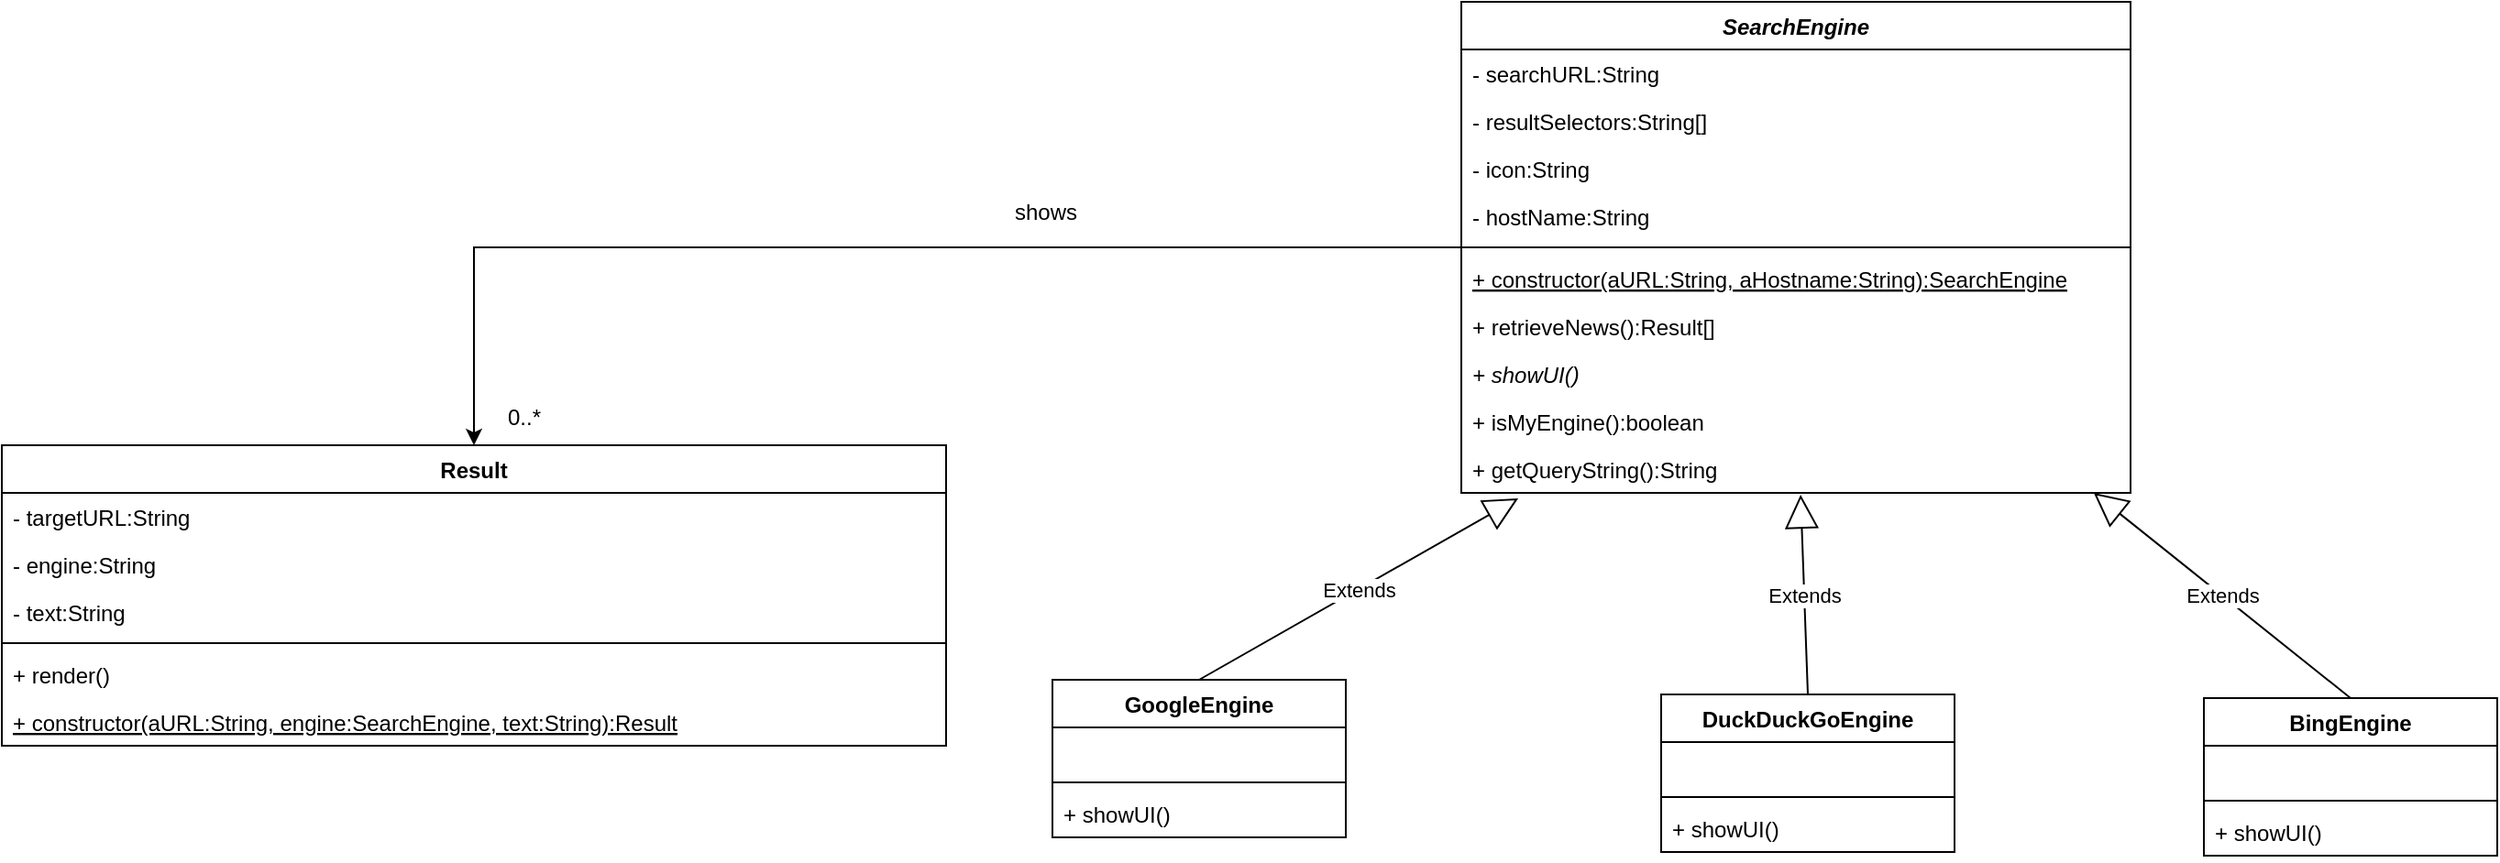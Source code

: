 <mxfile version="13.6.10" type="device"><diagram id="B3nv6Ehjev0iFJMQ9zXr" name="Page-1"><mxGraphModel dx="868" dy="882" grid="0" gridSize="10" guides="1" tooltips="1" connect="1" arrows="1" fold="1" page="0" pageScale="1" pageWidth="827" pageHeight="1169" math="0" shadow="0"><root><mxCell id="0"/><mxCell id="1" parent="0"/><mxCell id="i3_Zx9ogOx5QXkzVHU4M-1" value="Result" style="swimlane;fontStyle=1;align=center;verticalAlign=top;childLayout=stackLayout;horizontal=1;startSize=26;horizontalStack=0;resizeParent=1;resizeParentMax=0;resizeLast=0;collapsible=1;marginBottom=0;" vertex="1" parent="1"><mxGeometry x="173" y="148" width="515" height="164" as="geometry"/></mxCell><mxCell id="i3_Zx9ogOx5QXkzVHU4M-2" value="- targetURL:String" style="text;strokeColor=none;fillColor=none;align=left;verticalAlign=top;spacingLeft=4;spacingRight=4;overflow=hidden;rotatable=0;points=[[0,0.5],[1,0.5]];portConstraint=eastwest;" vertex="1" parent="i3_Zx9ogOx5QXkzVHU4M-1"><mxGeometry y="26" width="515" height="26" as="geometry"/></mxCell><mxCell id="i3_Zx9ogOx5QXkzVHU4M-6" value="- engine:String" style="text;strokeColor=none;fillColor=none;align=left;verticalAlign=top;spacingLeft=4;spacingRight=4;overflow=hidden;rotatable=0;points=[[0,0.5],[1,0.5]];portConstraint=eastwest;" vertex="1" parent="i3_Zx9ogOx5QXkzVHU4M-1"><mxGeometry y="52" width="515" height="26" as="geometry"/></mxCell><mxCell id="i3_Zx9ogOx5QXkzVHU4M-7" value="- text:String" style="text;strokeColor=none;fillColor=none;align=left;verticalAlign=top;spacingLeft=4;spacingRight=4;overflow=hidden;rotatable=0;points=[[0,0.5],[1,0.5]];portConstraint=eastwest;" vertex="1" parent="i3_Zx9ogOx5QXkzVHU4M-1"><mxGeometry y="78" width="515" height="26" as="geometry"/></mxCell><mxCell id="i3_Zx9ogOx5QXkzVHU4M-3" value="" style="line;strokeWidth=1;fillColor=none;align=left;verticalAlign=middle;spacingTop=-1;spacingLeft=3;spacingRight=3;rotatable=0;labelPosition=right;points=[];portConstraint=eastwest;" vertex="1" parent="i3_Zx9ogOx5QXkzVHU4M-1"><mxGeometry y="104" width="515" height="8" as="geometry"/></mxCell><mxCell id="i3_Zx9ogOx5QXkzVHU4M-8" value="+ render()" style="text;strokeColor=none;fillColor=none;align=left;verticalAlign=top;spacingLeft=4;spacingRight=4;overflow=hidden;rotatable=0;points=[[0,0.5],[1,0.5]];portConstraint=eastwest;" vertex="1" parent="i3_Zx9ogOx5QXkzVHU4M-1"><mxGeometry y="112" width="515" height="26" as="geometry"/></mxCell><mxCell id="i3_Zx9ogOx5QXkzVHU4M-4" value="+ constructor(aURL:String, engine:SearchEngine, text:String):Result" style="text;strokeColor=none;fillColor=none;align=left;verticalAlign=top;spacingLeft=4;spacingRight=4;overflow=hidden;rotatable=0;points=[[0,0.5],[1,0.5]];portConstraint=eastwest;fontStyle=4" vertex="1" parent="i3_Zx9ogOx5QXkzVHU4M-1"><mxGeometry y="138" width="515" height="26" as="geometry"/></mxCell><mxCell id="i3_Zx9ogOx5QXkzVHU4M-16" style="edgeStyle=orthogonalEdgeStyle;rounded=0;orthogonalLoop=1;jettySize=auto;html=1;entryX=0.5;entryY=0;entryDx=0;entryDy=0;" edge="1" parent="1" source="i3_Zx9ogOx5QXkzVHU4M-9" target="i3_Zx9ogOx5QXkzVHU4M-1"><mxGeometry relative="1" as="geometry"/></mxCell><mxCell id="i3_Zx9ogOx5QXkzVHU4M-17" value="shows" style="text;html=1;strokeColor=none;fillColor=none;align=center;verticalAlign=middle;whiteSpace=wrap;rounded=0;" vertex="1" parent="1"><mxGeometry x="675" y="11" width="135" height="20" as="geometry"/></mxCell><mxCell id="i3_Zx9ogOx5QXkzVHU4M-18" value="0..*" style="text;html=1;strokeColor=none;fillColor=none;align=center;verticalAlign=middle;whiteSpace=wrap;rounded=0;" vertex="1" parent="1"><mxGeometry x="438" y="123" width="40" height="20" as="geometry"/></mxCell><mxCell id="i3_Zx9ogOx5QXkzVHU4M-23" value="GoogleEngine" style="swimlane;fontStyle=1;align=center;verticalAlign=top;childLayout=stackLayout;horizontal=1;startSize=26;horizontalStack=0;resizeParent=1;resizeParentMax=0;resizeLast=0;collapsible=1;marginBottom=0;" vertex="1" parent="1"><mxGeometry x="746" y="276" width="160" height="86" as="geometry"/></mxCell><mxCell id="i3_Zx9ogOx5QXkzVHU4M-24" value=" " style="text;strokeColor=none;fillColor=none;align=left;verticalAlign=top;spacingLeft=4;spacingRight=4;overflow=hidden;rotatable=0;points=[[0,0.5],[1,0.5]];portConstraint=eastwest;" vertex="1" parent="i3_Zx9ogOx5QXkzVHU4M-23"><mxGeometry y="26" width="160" height="26" as="geometry"/></mxCell><mxCell id="i3_Zx9ogOx5QXkzVHU4M-25" value="" style="line;strokeWidth=1;fillColor=none;align=left;verticalAlign=middle;spacingTop=-1;spacingLeft=3;spacingRight=3;rotatable=0;labelPosition=right;points=[];portConstraint=eastwest;" vertex="1" parent="i3_Zx9ogOx5QXkzVHU4M-23"><mxGeometry y="52" width="160" height="8" as="geometry"/></mxCell><mxCell id="i3_Zx9ogOx5QXkzVHU4M-26" value="+ showUI()" style="text;strokeColor=none;fillColor=none;align=left;verticalAlign=top;spacingLeft=4;spacingRight=4;overflow=hidden;rotatable=0;points=[[0,0.5],[1,0.5]];portConstraint=eastwest;" vertex="1" parent="i3_Zx9ogOx5QXkzVHU4M-23"><mxGeometry y="60" width="160" height="26" as="geometry"/></mxCell><mxCell id="i3_Zx9ogOx5QXkzVHU4M-27" value="Extends" style="endArrow=block;endSize=16;endFill=0;html=1;exitX=0.5;exitY=0;exitDx=0;exitDy=0;entryX=0.085;entryY=1.115;entryDx=0;entryDy=0;entryPerimeter=0;" edge="1" parent="1" source="i3_Zx9ogOx5QXkzVHU4M-23" target="i3_Zx9ogOx5QXkzVHU4M-19"><mxGeometry width="160" relative="1" as="geometry"><mxPoint x="816" y="163" as="sourcePoint"/><mxPoint x="976" y="163" as="targetPoint"/></mxGeometry></mxCell><mxCell id="i3_Zx9ogOx5QXkzVHU4M-32" value="Extends" style="endArrow=block;endSize=16;endFill=0;html=1;entryX=0.507;entryY=1.038;entryDx=0;entryDy=0;entryPerimeter=0;exitX=0.5;exitY=0;exitDx=0;exitDy=0;" edge="1" parent="1" source="i3_Zx9ogOx5QXkzVHU4M-28" target="i3_Zx9ogOx5QXkzVHU4M-19"><mxGeometry width="160" relative="1" as="geometry"><mxPoint x="841" y="285" as="sourcePoint"/><mxPoint x="1001" y="285" as="targetPoint"/></mxGeometry></mxCell><mxCell id="i3_Zx9ogOx5QXkzVHU4M-28" value="DuckDuckGoEngine" style="swimlane;fontStyle=1;align=center;verticalAlign=top;childLayout=stackLayout;horizontal=1;startSize=26;horizontalStack=0;resizeParent=1;resizeParentMax=0;resizeLast=0;collapsible=1;marginBottom=0;" vertex="1" parent="1"><mxGeometry x="1078" y="284" width="160" height="86" as="geometry"/></mxCell><mxCell id="i3_Zx9ogOx5QXkzVHU4M-29" value=" " style="text;strokeColor=none;fillColor=none;align=left;verticalAlign=top;spacingLeft=4;spacingRight=4;overflow=hidden;rotatable=0;points=[[0,0.5],[1,0.5]];portConstraint=eastwest;" vertex="1" parent="i3_Zx9ogOx5QXkzVHU4M-28"><mxGeometry y="26" width="160" height="26" as="geometry"/></mxCell><mxCell id="i3_Zx9ogOx5QXkzVHU4M-30" value="" style="line;strokeWidth=1;fillColor=none;align=left;verticalAlign=middle;spacingTop=-1;spacingLeft=3;spacingRight=3;rotatable=0;labelPosition=right;points=[];portConstraint=eastwest;" vertex="1" parent="i3_Zx9ogOx5QXkzVHU4M-28"><mxGeometry y="52" width="160" height="8" as="geometry"/></mxCell><mxCell id="i3_Zx9ogOx5QXkzVHU4M-31" value="+ showUI()" style="text;strokeColor=none;fillColor=none;align=left;verticalAlign=top;spacingLeft=4;spacingRight=4;overflow=hidden;rotatable=0;points=[[0,0.5],[1,0.5]];portConstraint=eastwest;" vertex="1" parent="i3_Zx9ogOx5QXkzVHU4M-28"><mxGeometry y="60" width="160" height="26" as="geometry"/></mxCell><mxCell id="i3_Zx9ogOx5QXkzVHU4M-33" value="BingEngine" style="swimlane;fontStyle=1;align=center;verticalAlign=top;childLayout=stackLayout;horizontal=1;startSize=26;horizontalStack=0;resizeParent=1;resizeParentMax=0;resizeLast=0;collapsible=1;marginBottom=0;" vertex="1" parent="1"><mxGeometry x="1374" y="286" width="160" height="86" as="geometry"/></mxCell><mxCell id="i3_Zx9ogOx5QXkzVHU4M-34" value=" " style="text;strokeColor=none;fillColor=none;align=left;verticalAlign=top;spacingLeft=4;spacingRight=4;overflow=hidden;rotatable=0;points=[[0,0.5],[1,0.5]];portConstraint=eastwest;" vertex="1" parent="i3_Zx9ogOx5QXkzVHU4M-33"><mxGeometry y="26" width="160" height="26" as="geometry"/></mxCell><mxCell id="i3_Zx9ogOx5QXkzVHU4M-35" value="" style="line;strokeWidth=1;fillColor=none;align=left;verticalAlign=middle;spacingTop=-1;spacingLeft=3;spacingRight=3;rotatable=0;labelPosition=right;points=[];portConstraint=eastwest;" vertex="1" parent="i3_Zx9ogOx5QXkzVHU4M-33"><mxGeometry y="52" width="160" height="8" as="geometry"/></mxCell><mxCell id="i3_Zx9ogOx5QXkzVHU4M-36" value="+ showUI()" style="text;strokeColor=none;fillColor=none;align=left;verticalAlign=top;spacingLeft=4;spacingRight=4;overflow=hidden;rotatable=0;points=[[0,0.5],[1,0.5]];portConstraint=eastwest;" vertex="1" parent="i3_Zx9ogOx5QXkzVHU4M-33"><mxGeometry y="60" width="160" height="26" as="geometry"/></mxCell><mxCell id="i3_Zx9ogOx5QXkzVHU4M-37" value="Extends" style="endArrow=block;endSize=16;endFill=0;html=1;entryX=0.945;entryY=1;entryDx=0;entryDy=0;entryPerimeter=0;exitX=0.5;exitY=0;exitDx=0;exitDy=0;" edge="1" parent="1" source="i3_Zx9ogOx5QXkzVHU4M-33" target="i3_Zx9ogOx5QXkzVHU4M-19"><mxGeometry width="160" relative="1" as="geometry"><mxPoint x="1161" y="300" as="sourcePoint"/><mxPoint x="1321" y="300" as="targetPoint"/></mxGeometry></mxCell><mxCell id="i3_Zx9ogOx5QXkzVHU4M-9" value="SearchEngine" style="swimlane;fontStyle=3;align=center;verticalAlign=top;childLayout=stackLayout;horizontal=1;startSize=26;horizontalStack=0;resizeParent=1;resizeParentMax=0;resizeLast=0;collapsible=1;marginBottom=0;" vertex="1" parent="1"><mxGeometry x="969" y="-94" width="365" height="268" as="geometry"/></mxCell><mxCell id="i3_Zx9ogOx5QXkzVHU4M-10" value="- searchURL:String" style="text;strokeColor=none;fillColor=none;align=left;verticalAlign=top;spacingLeft=4;spacingRight=4;overflow=hidden;rotatable=0;points=[[0,0.5],[1,0.5]];portConstraint=eastwest;" vertex="1" parent="i3_Zx9ogOx5QXkzVHU4M-9"><mxGeometry y="26" width="365" height="26" as="geometry"/></mxCell><mxCell id="i3_Zx9ogOx5QXkzVHU4M-15" value="- resultSelectors:String[]" style="text;strokeColor=none;fillColor=none;align=left;verticalAlign=top;spacingLeft=4;spacingRight=4;overflow=hidden;rotatable=0;points=[[0,0.5],[1,0.5]];portConstraint=eastwest;" vertex="1" parent="i3_Zx9ogOx5QXkzVHU4M-9"><mxGeometry y="52" width="365" height="26" as="geometry"/></mxCell><mxCell id="i3_Zx9ogOx5QXkzVHU4M-39" value="- icon:String" style="text;strokeColor=none;fillColor=none;align=left;verticalAlign=top;spacingLeft=4;spacingRight=4;overflow=hidden;rotatable=0;points=[[0,0.5],[1,0.5]];portConstraint=eastwest;" vertex="1" parent="i3_Zx9ogOx5QXkzVHU4M-9"><mxGeometry y="78" width="365" height="26" as="geometry"/></mxCell><mxCell id="i3_Zx9ogOx5QXkzVHU4M-14" value="- hostName:String" style="text;strokeColor=none;fillColor=none;align=left;verticalAlign=top;spacingLeft=4;spacingRight=4;overflow=hidden;rotatable=0;points=[[0,0.5],[1,0.5]];portConstraint=eastwest;" vertex="1" parent="i3_Zx9ogOx5QXkzVHU4M-9"><mxGeometry y="104" width="365" height="26" as="geometry"/></mxCell><mxCell id="i3_Zx9ogOx5QXkzVHU4M-11" value="" style="line;strokeWidth=1;fillColor=none;align=left;verticalAlign=middle;spacingTop=-1;spacingLeft=3;spacingRight=3;rotatable=0;labelPosition=right;points=[];portConstraint=eastwest;" vertex="1" parent="i3_Zx9ogOx5QXkzVHU4M-9"><mxGeometry y="130" width="365" height="8" as="geometry"/></mxCell><mxCell id="i3_Zx9ogOx5QXkzVHU4M-12" value="+ constructor(aURL:String, aHostname:String):SearchEngine" style="text;strokeColor=none;fillColor=none;align=left;verticalAlign=top;spacingLeft=4;spacingRight=4;overflow=hidden;rotatable=0;points=[[0,0.5],[1,0.5]];portConstraint=eastwest;fontStyle=4" vertex="1" parent="i3_Zx9ogOx5QXkzVHU4M-9"><mxGeometry y="138" width="365" height="26" as="geometry"/></mxCell><mxCell id="i3_Zx9ogOx5QXkzVHU4M-20" value="+ retrieveNews():Result[]" style="text;strokeColor=none;fillColor=none;align=left;verticalAlign=top;spacingLeft=4;spacingRight=4;overflow=hidden;rotatable=0;points=[[0,0.5],[1,0.5]];portConstraint=eastwest;" vertex="1" parent="i3_Zx9ogOx5QXkzVHU4M-9"><mxGeometry y="164" width="365" height="26" as="geometry"/></mxCell><mxCell id="i3_Zx9ogOx5QXkzVHU4M-21" value="+ showUI()" style="text;strokeColor=none;fillColor=none;align=left;verticalAlign=top;spacingLeft=4;spacingRight=4;overflow=hidden;rotatable=0;points=[[0,0.5],[1,0.5]];portConstraint=eastwest;fontStyle=2" vertex="1" parent="i3_Zx9ogOx5QXkzVHU4M-9"><mxGeometry y="190" width="365" height="26" as="geometry"/></mxCell><mxCell id="i3_Zx9ogOx5QXkzVHU4M-22" value="+ isMyEngine():boolean" style="text;strokeColor=none;fillColor=none;align=left;verticalAlign=top;spacingLeft=4;spacingRight=4;overflow=hidden;rotatable=0;points=[[0,0.5],[1,0.5]];portConstraint=eastwest;" vertex="1" parent="i3_Zx9ogOx5QXkzVHU4M-9"><mxGeometry y="216" width="365" height="26" as="geometry"/></mxCell><mxCell id="i3_Zx9ogOx5QXkzVHU4M-19" value="+ getQueryString():String" style="text;strokeColor=none;fillColor=none;align=left;verticalAlign=top;spacingLeft=4;spacingRight=4;overflow=hidden;rotatable=0;points=[[0,0.5],[1,0.5]];portConstraint=eastwest;" vertex="1" parent="i3_Zx9ogOx5QXkzVHU4M-9"><mxGeometry y="242" width="365" height="26" as="geometry"/></mxCell></root></mxGraphModel></diagram></mxfile>